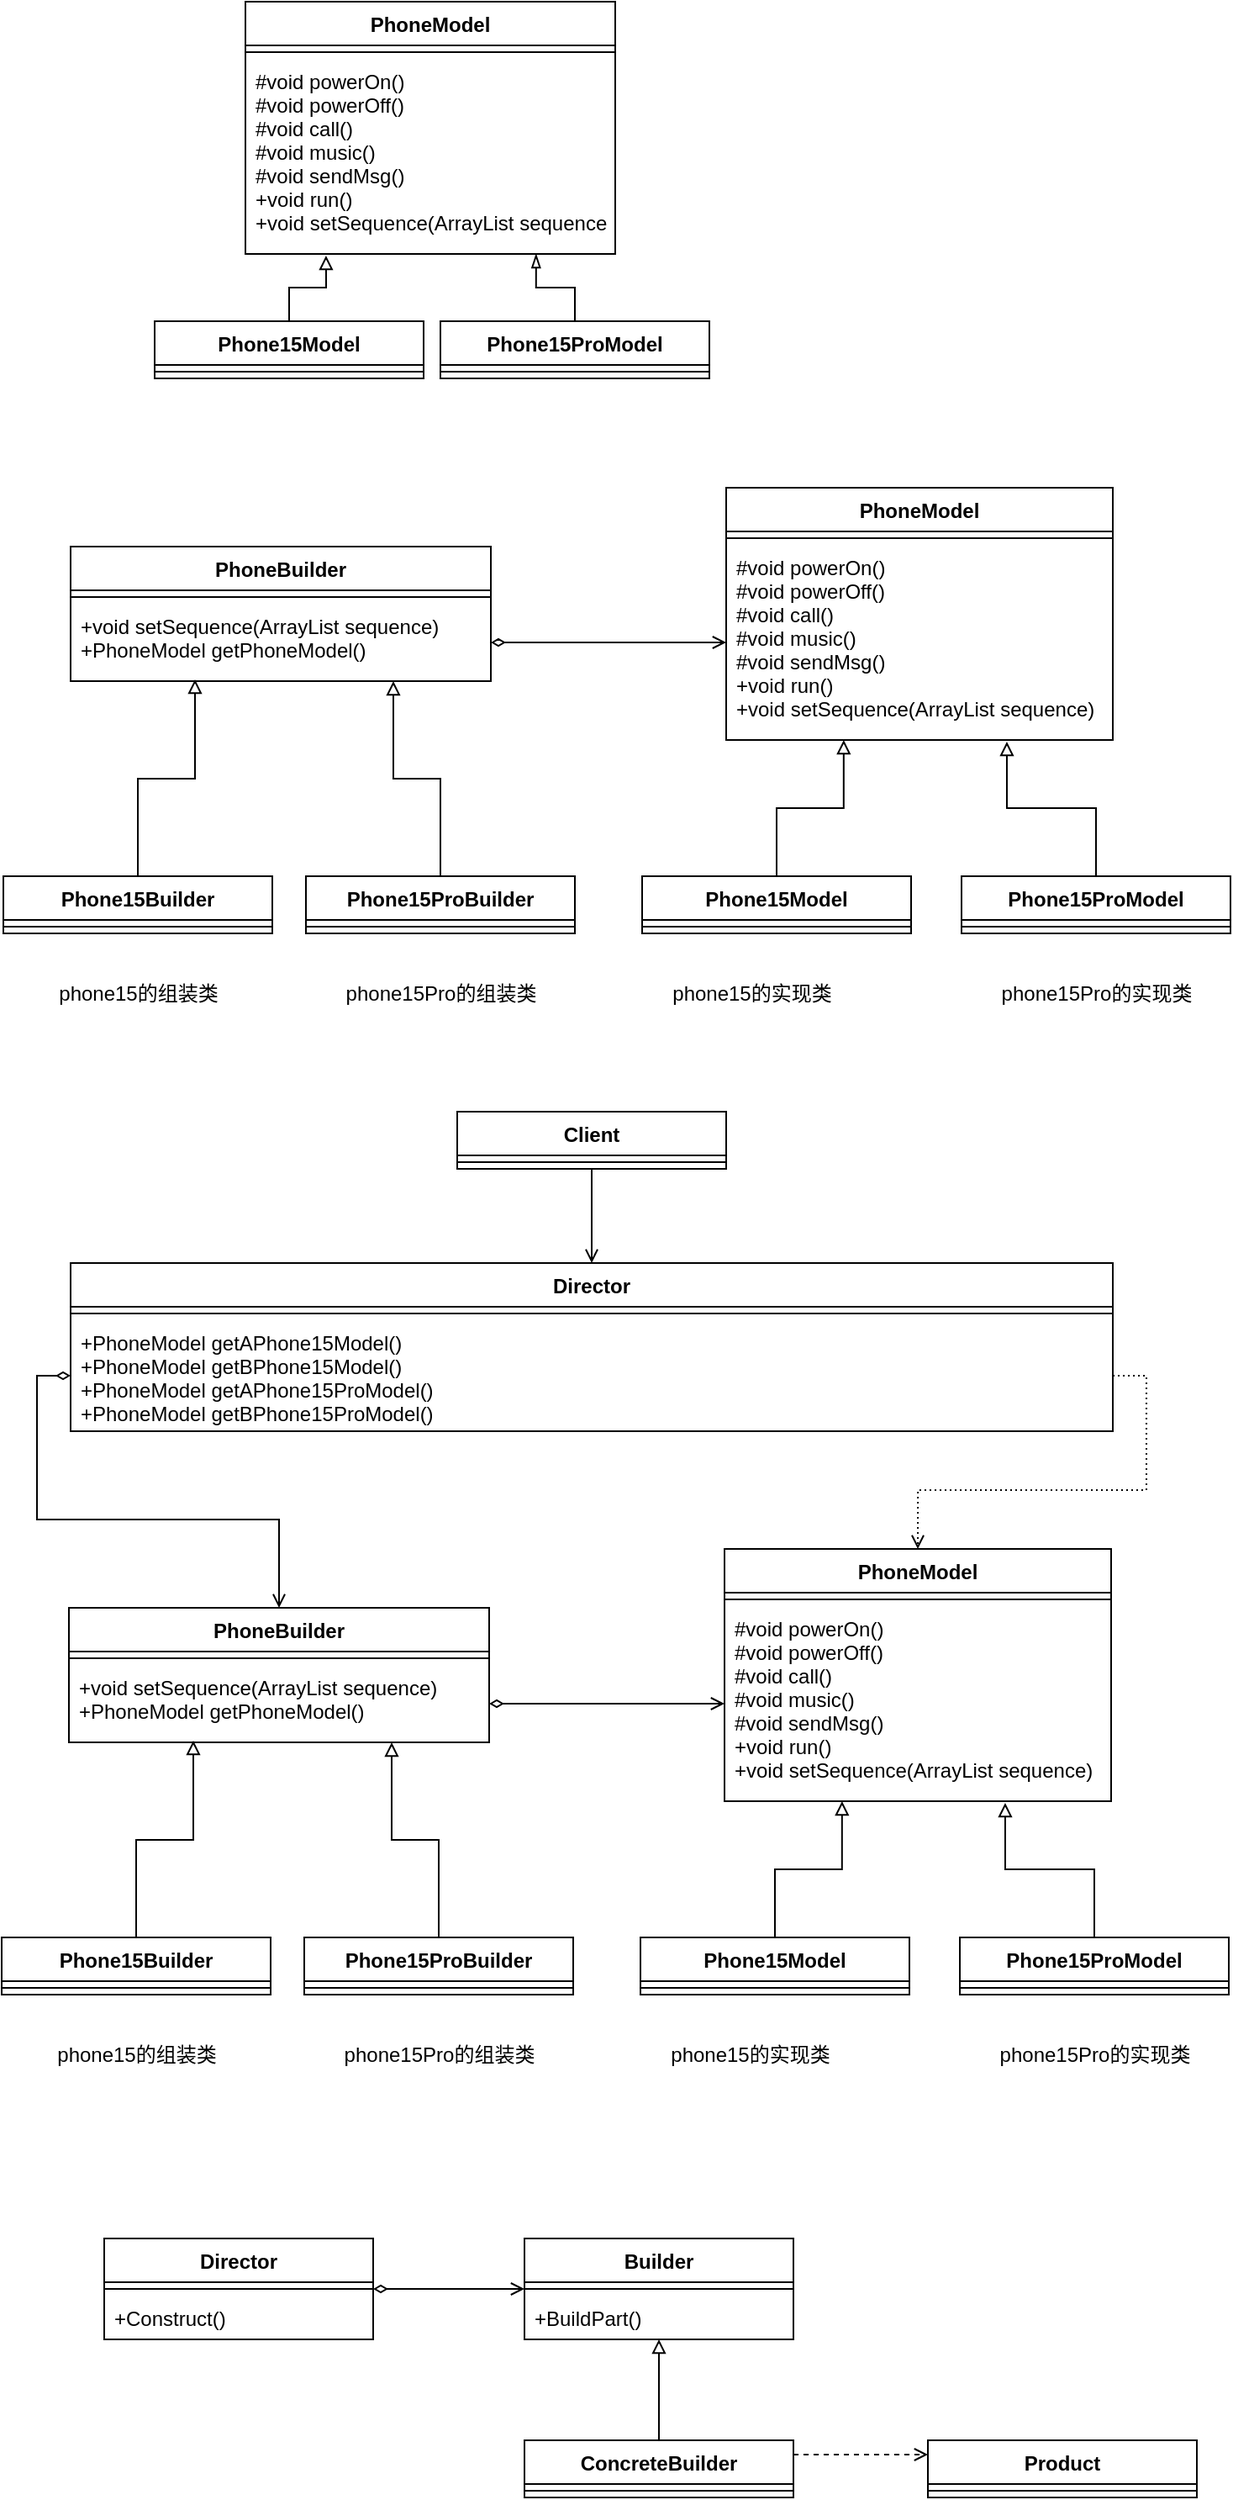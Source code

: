 <mxfile version="19.0.3" type="device"><diagram id="H--8k9hIdwZiGcRGPaLB" name="第 1 页"><mxGraphModel dx="1102" dy="1025" grid="1" gridSize="10" guides="1" tooltips="1" connect="1" arrows="1" fold="1" page="1" pageScale="1" pageWidth="827" pageHeight="1169" math="0" shadow="0"><root><mxCell id="0"/><mxCell id="1" parent="0"/><mxCell id="rwSIHqm1AoV3GWpLrN08-1" value="PhoneModel" style="swimlane;fontStyle=1;align=center;verticalAlign=top;childLayout=stackLayout;horizontal=1;startSize=26;horizontalStack=0;resizeParent=1;resizeParentMax=0;resizeLast=0;collapsible=1;marginBottom=0;" vertex="1" parent="1"><mxGeometry x="194" y="270" width="220" height="150" as="geometry"/></mxCell><mxCell id="rwSIHqm1AoV3GWpLrN08-3" value="" style="line;strokeWidth=1;fillColor=none;align=left;verticalAlign=middle;spacingTop=-1;spacingLeft=3;spacingRight=3;rotatable=0;labelPosition=right;points=[];portConstraint=eastwest;" vertex="1" parent="rwSIHqm1AoV3GWpLrN08-1"><mxGeometry y="26" width="220" height="8" as="geometry"/></mxCell><mxCell id="rwSIHqm1AoV3GWpLrN08-4" value="#void powerOn()&#10;#void powerOff()&#10;#void call()&#10;#void music()&#10;#void sendMsg()&#10;+void run()&#10;+void setSequence(ArrayList sequence)" style="text;strokeColor=none;fillColor=none;align=left;verticalAlign=top;spacingLeft=4;spacingRight=4;overflow=hidden;rotatable=0;points=[[0,0.5],[1,0.5]];portConstraint=eastwest;" vertex="1" parent="rwSIHqm1AoV3GWpLrN08-1"><mxGeometry y="34" width="220" height="116" as="geometry"/></mxCell><mxCell id="rwSIHqm1AoV3GWpLrN08-11" style="edgeStyle=orthogonalEdgeStyle;rounded=0;orthogonalLoop=1;jettySize=auto;html=1;exitX=0.5;exitY=0;exitDx=0;exitDy=0;entryX=0.218;entryY=1.009;entryDx=0;entryDy=0;entryPerimeter=0;endArrow=block;endFill=0;" edge="1" parent="1" source="rwSIHqm1AoV3GWpLrN08-5" target="rwSIHqm1AoV3GWpLrN08-4"><mxGeometry relative="1" as="geometry"/></mxCell><mxCell id="rwSIHqm1AoV3GWpLrN08-5" value="Phone15Model" style="swimlane;fontStyle=1;align=center;verticalAlign=top;childLayout=stackLayout;horizontal=1;startSize=26;horizontalStack=0;resizeParent=1;resizeParentMax=0;resizeLast=0;collapsible=1;marginBottom=0;" vertex="1" parent="1"><mxGeometry x="140" y="460" width="160" height="34" as="geometry"/></mxCell><mxCell id="rwSIHqm1AoV3GWpLrN08-7" value="" style="line;strokeWidth=1;fillColor=none;align=left;verticalAlign=middle;spacingTop=-1;spacingLeft=3;spacingRight=3;rotatable=0;labelPosition=right;points=[];portConstraint=eastwest;" vertex="1" parent="rwSIHqm1AoV3GWpLrN08-5"><mxGeometry y="26" width="160" height="8" as="geometry"/></mxCell><mxCell id="rwSIHqm1AoV3GWpLrN08-12" style="edgeStyle=orthogonalEdgeStyle;rounded=0;orthogonalLoop=1;jettySize=auto;html=1;exitX=0.5;exitY=0;exitDx=0;exitDy=0;entryX=0.786;entryY=1;entryDx=0;entryDy=0;entryPerimeter=0;endArrow=blockThin;endFill=0;" edge="1" parent="1" source="rwSIHqm1AoV3GWpLrN08-9" target="rwSIHqm1AoV3GWpLrN08-4"><mxGeometry relative="1" as="geometry"/></mxCell><mxCell id="rwSIHqm1AoV3GWpLrN08-9" value="Phone15ProModel" style="swimlane;fontStyle=1;align=center;verticalAlign=top;childLayout=stackLayout;horizontal=1;startSize=26;horizontalStack=0;resizeParent=1;resizeParentMax=0;resizeLast=0;collapsible=1;marginBottom=0;" vertex="1" parent="1"><mxGeometry x="310" y="460" width="160" height="34" as="geometry"/></mxCell><mxCell id="rwSIHqm1AoV3GWpLrN08-10" value="" style="line;strokeWidth=1;fillColor=none;align=left;verticalAlign=middle;spacingTop=-1;spacingLeft=3;spacingRight=3;rotatable=0;labelPosition=right;points=[];portConstraint=eastwest;" vertex="1" parent="rwSIHqm1AoV3GWpLrN08-9"><mxGeometry y="26" width="160" height="8" as="geometry"/></mxCell><mxCell id="rwSIHqm1AoV3GWpLrN08-13" value="PhoneModel" style="swimlane;fontStyle=1;align=center;verticalAlign=top;childLayout=stackLayout;horizontal=1;startSize=26;horizontalStack=0;resizeParent=1;resizeParentMax=0;resizeLast=0;collapsible=1;marginBottom=0;" vertex="1" parent="1"><mxGeometry x="480" y="559" width="230" height="150" as="geometry"/></mxCell><mxCell id="rwSIHqm1AoV3GWpLrN08-14" value="" style="line;strokeWidth=1;fillColor=none;align=left;verticalAlign=middle;spacingTop=-1;spacingLeft=3;spacingRight=3;rotatable=0;labelPosition=right;points=[];portConstraint=eastwest;" vertex="1" parent="rwSIHqm1AoV3GWpLrN08-13"><mxGeometry y="26" width="230" height="8" as="geometry"/></mxCell><mxCell id="rwSIHqm1AoV3GWpLrN08-15" value="#void powerOn()&#10;#void powerOff()&#10;#void call()&#10;#void music()&#10;#void sendMsg()&#10;+void run()&#10;+void setSequence(ArrayList sequence)" style="text;strokeColor=none;fillColor=none;align=left;verticalAlign=top;spacingLeft=4;spacingRight=4;overflow=hidden;rotatable=0;points=[[0,0.5],[1,0.5]];portConstraint=eastwest;" vertex="1" parent="rwSIHqm1AoV3GWpLrN08-13"><mxGeometry y="34" width="230" height="116" as="geometry"/></mxCell><mxCell id="rwSIHqm1AoV3GWpLrN08-16" value="PhoneBuilder" style="swimlane;fontStyle=1;align=center;verticalAlign=top;childLayout=stackLayout;horizontal=1;startSize=26;horizontalStack=0;resizeParent=1;resizeParentMax=0;resizeLast=0;collapsible=1;marginBottom=0;" vertex="1" parent="1"><mxGeometry x="90" y="594" width="250" height="80" as="geometry"/></mxCell><mxCell id="rwSIHqm1AoV3GWpLrN08-18" value="" style="line;strokeWidth=1;fillColor=none;align=left;verticalAlign=middle;spacingTop=-1;spacingLeft=3;spacingRight=3;rotatable=0;labelPosition=right;points=[];portConstraint=eastwest;" vertex="1" parent="rwSIHqm1AoV3GWpLrN08-16"><mxGeometry y="26" width="250" height="8" as="geometry"/></mxCell><mxCell id="rwSIHqm1AoV3GWpLrN08-19" value="+void setSequence(ArrayList sequence)&#10;+PhoneModel getPhoneModel()" style="text;strokeColor=none;fillColor=none;align=left;verticalAlign=top;spacingLeft=4;spacingRight=4;overflow=hidden;rotatable=0;points=[[0,0.5],[1,0.5]];portConstraint=eastwest;" vertex="1" parent="rwSIHqm1AoV3GWpLrN08-16"><mxGeometry y="34" width="250" height="46" as="geometry"/></mxCell><mxCell id="rwSIHqm1AoV3GWpLrN08-29" style="edgeStyle=orthogonalEdgeStyle;rounded=0;orthogonalLoop=1;jettySize=auto;html=1;exitX=0.5;exitY=0;exitDx=0;exitDy=0;entryX=0.296;entryY=0.978;entryDx=0;entryDy=0;entryPerimeter=0;endArrow=block;endFill=0;" edge="1" parent="1" source="rwSIHqm1AoV3GWpLrN08-20" target="rwSIHqm1AoV3GWpLrN08-19"><mxGeometry relative="1" as="geometry"/></mxCell><mxCell id="rwSIHqm1AoV3GWpLrN08-20" value="Phone15Builder" style="swimlane;fontStyle=1;align=center;verticalAlign=top;childLayout=stackLayout;horizontal=1;startSize=26;horizontalStack=0;resizeParent=1;resizeParentMax=0;resizeLast=0;collapsible=1;marginBottom=0;" vertex="1" parent="1"><mxGeometry x="50" y="790" width="160" height="34" as="geometry"/></mxCell><mxCell id="rwSIHqm1AoV3GWpLrN08-21" value="" style="line;strokeWidth=1;fillColor=none;align=left;verticalAlign=middle;spacingTop=-1;spacingLeft=3;spacingRight=3;rotatable=0;labelPosition=right;points=[];portConstraint=eastwest;" vertex="1" parent="rwSIHqm1AoV3GWpLrN08-20"><mxGeometry y="26" width="160" height="8" as="geometry"/></mxCell><mxCell id="rwSIHqm1AoV3GWpLrN08-30" style="edgeStyle=orthogonalEdgeStyle;rounded=0;orthogonalLoop=1;jettySize=auto;html=1;exitX=0.5;exitY=0;exitDx=0;exitDy=0;entryX=0.768;entryY=1;entryDx=0;entryDy=0;entryPerimeter=0;endArrow=block;endFill=0;" edge="1" parent="1" source="rwSIHqm1AoV3GWpLrN08-22" target="rwSIHqm1AoV3GWpLrN08-19"><mxGeometry relative="1" as="geometry"/></mxCell><mxCell id="rwSIHqm1AoV3GWpLrN08-22" value="Phone15ProBuilder" style="swimlane;fontStyle=1;align=center;verticalAlign=top;childLayout=stackLayout;horizontal=1;startSize=26;horizontalStack=0;resizeParent=1;resizeParentMax=0;resizeLast=0;collapsible=1;marginBottom=0;" vertex="1" parent="1"><mxGeometry x="230" y="790" width="160" height="34" as="geometry"/></mxCell><mxCell id="rwSIHqm1AoV3GWpLrN08-23" value="" style="line;strokeWidth=1;fillColor=none;align=left;verticalAlign=middle;spacingTop=-1;spacingLeft=3;spacingRight=3;rotatable=0;labelPosition=right;points=[];portConstraint=eastwest;" vertex="1" parent="rwSIHqm1AoV3GWpLrN08-22"><mxGeometry y="26" width="160" height="8" as="geometry"/></mxCell><mxCell id="rwSIHqm1AoV3GWpLrN08-31" style="edgeStyle=orthogonalEdgeStyle;rounded=0;orthogonalLoop=1;jettySize=auto;html=1;exitX=0.5;exitY=0;exitDx=0;exitDy=0;entryX=0.304;entryY=1;entryDx=0;entryDy=0;entryPerimeter=0;endArrow=block;endFill=0;" edge="1" parent="1" source="rwSIHqm1AoV3GWpLrN08-24" target="rwSIHqm1AoV3GWpLrN08-15"><mxGeometry relative="1" as="geometry"/></mxCell><mxCell id="rwSIHqm1AoV3GWpLrN08-24" value="Phone15Model" style="swimlane;fontStyle=1;align=center;verticalAlign=top;childLayout=stackLayout;horizontal=1;startSize=26;horizontalStack=0;resizeParent=1;resizeParentMax=0;resizeLast=0;collapsible=1;marginBottom=0;" vertex="1" parent="1"><mxGeometry x="430" y="790" width="160" height="34" as="geometry"/></mxCell><mxCell id="rwSIHqm1AoV3GWpLrN08-25" value="" style="line;strokeWidth=1;fillColor=none;align=left;verticalAlign=middle;spacingTop=-1;spacingLeft=3;spacingRight=3;rotatable=0;labelPosition=right;points=[];portConstraint=eastwest;" vertex="1" parent="rwSIHqm1AoV3GWpLrN08-24"><mxGeometry y="26" width="160" height="8" as="geometry"/></mxCell><mxCell id="rwSIHqm1AoV3GWpLrN08-32" style="edgeStyle=orthogonalEdgeStyle;rounded=0;orthogonalLoop=1;jettySize=auto;html=1;exitX=0.5;exitY=0;exitDx=0;exitDy=0;entryX=0.726;entryY=1.009;entryDx=0;entryDy=0;entryPerimeter=0;endArrow=block;endFill=0;" edge="1" parent="1" source="rwSIHqm1AoV3GWpLrN08-26" target="rwSIHqm1AoV3GWpLrN08-15"><mxGeometry relative="1" as="geometry"/></mxCell><mxCell id="rwSIHqm1AoV3GWpLrN08-26" value="Phone15ProModel" style="swimlane;fontStyle=1;align=center;verticalAlign=top;childLayout=stackLayout;horizontal=1;startSize=26;horizontalStack=0;resizeParent=1;resizeParentMax=0;resizeLast=0;collapsible=1;marginBottom=0;" vertex="1" parent="1"><mxGeometry x="620" y="790" width="160" height="34" as="geometry"/></mxCell><mxCell id="rwSIHqm1AoV3GWpLrN08-27" value="" style="line;strokeWidth=1;fillColor=none;align=left;verticalAlign=middle;spacingTop=-1;spacingLeft=3;spacingRight=3;rotatable=0;labelPosition=right;points=[];portConstraint=eastwest;" vertex="1" parent="rwSIHqm1AoV3GWpLrN08-26"><mxGeometry y="26" width="160" height="8" as="geometry"/></mxCell><mxCell id="rwSIHqm1AoV3GWpLrN08-28" style="edgeStyle=orthogonalEdgeStyle;rounded=0;orthogonalLoop=1;jettySize=auto;html=1;exitX=1;exitY=0.5;exitDx=0;exitDy=0;entryX=0;entryY=0.5;entryDx=0;entryDy=0;endArrow=open;endFill=0;startArrow=diamondThin;startFill=0;" edge="1" parent="1" source="rwSIHqm1AoV3GWpLrN08-19" target="rwSIHqm1AoV3GWpLrN08-15"><mxGeometry relative="1" as="geometry"/></mxCell><mxCell id="rwSIHqm1AoV3GWpLrN08-33" value="phone15的组装类" style="text;html=1;align=center;verticalAlign=middle;resizable=0;points=[];autosize=1;strokeColor=none;fillColor=none;" vertex="1" parent="1"><mxGeometry x="75" y="850" width="110" height="20" as="geometry"/></mxCell><mxCell id="rwSIHqm1AoV3GWpLrN08-34" value="phone15Pro的组装类" style="text;html=1;align=center;verticalAlign=middle;resizable=0;points=[];autosize=1;strokeColor=none;fillColor=none;" vertex="1" parent="1"><mxGeometry x="245" y="850" width="130" height="20" as="geometry"/></mxCell><mxCell id="rwSIHqm1AoV3GWpLrN08-35" value="phone15的实现类" style="text;html=1;align=center;verticalAlign=middle;resizable=0;points=[];autosize=1;strokeColor=none;fillColor=none;" vertex="1" parent="1"><mxGeometry x="440" y="850" width="110" height="20" as="geometry"/></mxCell><mxCell id="rwSIHqm1AoV3GWpLrN08-36" value="phone15Pro的实现类" style="text;html=1;align=center;verticalAlign=middle;resizable=0;points=[];autosize=1;strokeColor=none;fillColor=none;" vertex="1" parent="1"><mxGeometry x="635" y="850" width="130" height="20" as="geometry"/></mxCell><mxCell id="rwSIHqm1AoV3GWpLrN08-58" value="PhoneModel" style="swimlane;fontStyle=1;align=center;verticalAlign=top;childLayout=stackLayout;horizontal=1;startSize=26;horizontalStack=0;resizeParent=1;resizeParentMax=0;resizeLast=0;collapsible=1;marginBottom=0;" vertex="1" parent="1"><mxGeometry x="479" y="1190" width="230" height="150" as="geometry"/></mxCell><mxCell id="rwSIHqm1AoV3GWpLrN08-59" value="" style="line;strokeWidth=1;fillColor=none;align=left;verticalAlign=middle;spacingTop=-1;spacingLeft=3;spacingRight=3;rotatable=0;labelPosition=right;points=[];portConstraint=eastwest;" vertex="1" parent="rwSIHqm1AoV3GWpLrN08-58"><mxGeometry y="26" width="230" height="8" as="geometry"/></mxCell><mxCell id="rwSIHqm1AoV3GWpLrN08-60" value="#void powerOn()&#10;#void powerOff()&#10;#void call()&#10;#void music()&#10;#void sendMsg()&#10;+void run()&#10;+void setSequence(ArrayList sequence)" style="text;strokeColor=none;fillColor=none;align=left;verticalAlign=top;spacingLeft=4;spacingRight=4;overflow=hidden;rotatable=0;points=[[0,0.5],[1,0.5]];portConstraint=eastwest;" vertex="1" parent="rwSIHqm1AoV3GWpLrN08-58"><mxGeometry y="34" width="230" height="116" as="geometry"/></mxCell><mxCell id="rwSIHqm1AoV3GWpLrN08-61" value="PhoneBuilder" style="swimlane;fontStyle=1;align=center;verticalAlign=top;childLayout=stackLayout;horizontal=1;startSize=26;horizontalStack=0;resizeParent=1;resizeParentMax=0;resizeLast=0;collapsible=1;marginBottom=0;" vertex="1" parent="1"><mxGeometry x="89" y="1225" width="250" height="80" as="geometry"/></mxCell><mxCell id="rwSIHqm1AoV3GWpLrN08-62" value="" style="line;strokeWidth=1;fillColor=none;align=left;verticalAlign=middle;spacingTop=-1;spacingLeft=3;spacingRight=3;rotatable=0;labelPosition=right;points=[];portConstraint=eastwest;" vertex="1" parent="rwSIHqm1AoV3GWpLrN08-61"><mxGeometry y="26" width="250" height="8" as="geometry"/></mxCell><mxCell id="rwSIHqm1AoV3GWpLrN08-63" value="+void setSequence(ArrayList sequence)&#10;+PhoneModel getPhoneModel()" style="text;strokeColor=none;fillColor=none;align=left;verticalAlign=top;spacingLeft=4;spacingRight=4;overflow=hidden;rotatable=0;points=[[0,0.5],[1,0.5]];portConstraint=eastwest;" vertex="1" parent="rwSIHqm1AoV3GWpLrN08-61"><mxGeometry y="34" width="250" height="46" as="geometry"/></mxCell><mxCell id="rwSIHqm1AoV3GWpLrN08-64" style="edgeStyle=orthogonalEdgeStyle;rounded=0;orthogonalLoop=1;jettySize=auto;html=1;exitX=0.5;exitY=0;exitDx=0;exitDy=0;entryX=0.296;entryY=0.978;entryDx=0;entryDy=0;entryPerimeter=0;endArrow=block;endFill=0;" edge="1" parent="1" source="rwSIHqm1AoV3GWpLrN08-65" target="rwSIHqm1AoV3GWpLrN08-63"><mxGeometry relative="1" as="geometry"/></mxCell><mxCell id="rwSIHqm1AoV3GWpLrN08-65" value="Phone15Builder" style="swimlane;fontStyle=1;align=center;verticalAlign=top;childLayout=stackLayout;horizontal=1;startSize=26;horizontalStack=0;resizeParent=1;resizeParentMax=0;resizeLast=0;collapsible=1;marginBottom=0;" vertex="1" parent="1"><mxGeometry x="49" y="1421" width="160" height="34" as="geometry"/></mxCell><mxCell id="rwSIHqm1AoV3GWpLrN08-66" value="" style="line;strokeWidth=1;fillColor=none;align=left;verticalAlign=middle;spacingTop=-1;spacingLeft=3;spacingRight=3;rotatable=0;labelPosition=right;points=[];portConstraint=eastwest;" vertex="1" parent="rwSIHqm1AoV3GWpLrN08-65"><mxGeometry y="26" width="160" height="8" as="geometry"/></mxCell><mxCell id="rwSIHqm1AoV3GWpLrN08-67" style="edgeStyle=orthogonalEdgeStyle;rounded=0;orthogonalLoop=1;jettySize=auto;html=1;exitX=0.5;exitY=0;exitDx=0;exitDy=0;entryX=0.768;entryY=1;entryDx=0;entryDy=0;entryPerimeter=0;endArrow=block;endFill=0;" edge="1" parent="1" source="rwSIHqm1AoV3GWpLrN08-68" target="rwSIHqm1AoV3GWpLrN08-63"><mxGeometry relative="1" as="geometry"/></mxCell><mxCell id="rwSIHqm1AoV3GWpLrN08-68" value="Phone15ProBuilder" style="swimlane;fontStyle=1;align=center;verticalAlign=top;childLayout=stackLayout;horizontal=1;startSize=26;horizontalStack=0;resizeParent=1;resizeParentMax=0;resizeLast=0;collapsible=1;marginBottom=0;" vertex="1" parent="1"><mxGeometry x="229" y="1421" width="160" height="34" as="geometry"/></mxCell><mxCell id="rwSIHqm1AoV3GWpLrN08-69" value="" style="line;strokeWidth=1;fillColor=none;align=left;verticalAlign=middle;spacingTop=-1;spacingLeft=3;spacingRight=3;rotatable=0;labelPosition=right;points=[];portConstraint=eastwest;" vertex="1" parent="rwSIHqm1AoV3GWpLrN08-68"><mxGeometry y="26" width="160" height="8" as="geometry"/></mxCell><mxCell id="rwSIHqm1AoV3GWpLrN08-70" style="edgeStyle=orthogonalEdgeStyle;rounded=0;orthogonalLoop=1;jettySize=auto;html=1;exitX=0.5;exitY=0;exitDx=0;exitDy=0;entryX=0.304;entryY=1;entryDx=0;entryDy=0;entryPerimeter=0;endArrow=block;endFill=0;" edge="1" parent="1" source="rwSIHqm1AoV3GWpLrN08-71" target="rwSIHqm1AoV3GWpLrN08-60"><mxGeometry relative="1" as="geometry"/></mxCell><mxCell id="rwSIHqm1AoV3GWpLrN08-71" value="Phone15Model" style="swimlane;fontStyle=1;align=center;verticalAlign=top;childLayout=stackLayout;horizontal=1;startSize=26;horizontalStack=0;resizeParent=1;resizeParentMax=0;resizeLast=0;collapsible=1;marginBottom=0;" vertex="1" parent="1"><mxGeometry x="429" y="1421" width="160" height="34" as="geometry"/></mxCell><mxCell id="rwSIHqm1AoV3GWpLrN08-72" value="" style="line;strokeWidth=1;fillColor=none;align=left;verticalAlign=middle;spacingTop=-1;spacingLeft=3;spacingRight=3;rotatable=0;labelPosition=right;points=[];portConstraint=eastwest;" vertex="1" parent="rwSIHqm1AoV3GWpLrN08-71"><mxGeometry y="26" width="160" height="8" as="geometry"/></mxCell><mxCell id="rwSIHqm1AoV3GWpLrN08-73" style="edgeStyle=orthogonalEdgeStyle;rounded=0;orthogonalLoop=1;jettySize=auto;html=1;exitX=0.5;exitY=0;exitDx=0;exitDy=0;entryX=0.726;entryY=1.009;entryDx=0;entryDy=0;entryPerimeter=0;endArrow=block;endFill=0;" edge="1" parent="1" source="rwSIHqm1AoV3GWpLrN08-74" target="rwSIHqm1AoV3GWpLrN08-60"><mxGeometry relative="1" as="geometry"/></mxCell><mxCell id="rwSIHqm1AoV3GWpLrN08-74" value="Phone15ProModel" style="swimlane;fontStyle=1;align=center;verticalAlign=top;childLayout=stackLayout;horizontal=1;startSize=26;horizontalStack=0;resizeParent=1;resizeParentMax=0;resizeLast=0;collapsible=1;marginBottom=0;" vertex="1" parent="1"><mxGeometry x="619" y="1421" width="160" height="34" as="geometry"/></mxCell><mxCell id="rwSIHqm1AoV3GWpLrN08-75" value="" style="line;strokeWidth=1;fillColor=none;align=left;verticalAlign=middle;spacingTop=-1;spacingLeft=3;spacingRight=3;rotatable=0;labelPosition=right;points=[];portConstraint=eastwest;" vertex="1" parent="rwSIHqm1AoV3GWpLrN08-74"><mxGeometry y="26" width="160" height="8" as="geometry"/></mxCell><mxCell id="rwSIHqm1AoV3GWpLrN08-76" style="edgeStyle=orthogonalEdgeStyle;rounded=0;orthogonalLoop=1;jettySize=auto;html=1;exitX=1;exitY=0.5;exitDx=0;exitDy=0;entryX=0;entryY=0.5;entryDx=0;entryDy=0;endArrow=open;endFill=0;startArrow=diamondThin;startFill=0;" edge="1" parent="1" source="rwSIHqm1AoV3GWpLrN08-63" target="rwSIHqm1AoV3GWpLrN08-60"><mxGeometry relative="1" as="geometry"/></mxCell><mxCell id="rwSIHqm1AoV3GWpLrN08-77" value="phone15的组装类" style="text;html=1;align=center;verticalAlign=middle;resizable=0;points=[];autosize=1;strokeColor=none;fillColor=none;" vertex="1" parent="1"><mxGeometry x="74" y="1481" width="110" height="20" as="geometry"/></mxCell><mxCell id="rwSIHqm1AoV3GWpLrN08-78" value="phone15Pro的组装类" style="text;html=1;align=center;verticalAlign=middle;resizable=0;points=[];autosize=1;strokeColor=none;fillColor=none;" vertex="1" parent="1"><mxGeometry x="244" y="1481" width="130" height="20" as="geometry"/></mxCell><mxCell id="rwSIHqm1AoV3GWpLrN08-79" value="phone15的实现类" style="text;html=1;align=center;verticalAlign=middle;resizable=0;points=[];autosize=1;strokeColor=none;fillColor=none;" vertex="1" parent="1"><mxGeometry x="439" y="1481" width="110" height="20" as="geometry"/></mxCell><mxCell id="rwSIHqm1AoV3GWpLrN08-80" value="phone15Pro的实现类" style="text;html=1;align=center;verticalAlign=middle;resizable=0;points=[];autosize=1;strokeColor=none;fillColor=none;" vertex="1" parent="1"><mxGeometry x="634" y="1481" width="130" height="20" as="geometry"/></mxCell><mxCell id="rwSIHqm1AoV3GWpLrN08-81" value="Director" style="swimlane;fontStyle=1;align=center;verticalAlign=top;childLayout=stackLayout;horizontal=1;startSize=26;horizontalStack=0;resizeParent=1;resizeParentMax=0;resizeLast=0;collapsible=1;marginBottom=0;" vertex="1" parent="1"><mxGeometry x="90" y="1020" width="620" height="100" as="geometry"/></mxCell><mxCell id="rwSIHqm1AoV3GWpLrN08-83" value="" style="line;strokeWidth=1;fillColor=none;align=left;verticalAlign=middle;spacingTop=-1;spacingLeft=3;spacingRight=3;rotatable=0;labelPosition=right;points=[];portConstraint=eastwest;" vertex="1" parent="rwSIHqm1AoV3GWpLrN08-81"><mxGeometry y="26" width="620" height="8" as="geometry"/></mxCell><mxCell id="rwSIHqm1AoV3GWpLrN08-84" value="+PhoneModel getAPhone15Model()&#10;+PhoneModel getBPhone15Model()&#10;+PhoneModel getAPhone15ProModel()&#10;+PhoneModel getBPhone15ProModel()&#10;" style="text;strokeColor=none;fillColor=none;align=left;verticalAlign=top;spacingLeft=4;spacingRight=4;overflow=hidden;rotatable=0;points=[[0,0.5],[1,0.5]];portConstraint=eastwest;" vertex="1" parent="rwSIHqm1AoV3GWpLrN08-81"><mxGeometry y="34" width="620" height="66" as="geometry"/></mxCell><mxCell id="rwSIHqm1AoV3GWpLrN08-89" style="edgeStyle=orthogonalEdgeStyle;rounded=0;orthogonalLoop=1;jettySize=auto;html=1;exitX=0.5;exitY=1;exitDx=0;exitDy=0;startArrow=none;startFill=0;endArrow=open;endFill=0;" edge="1" parent="1" source="rwSIHqm1AoV3GWpLrN08-85" target="rwSIHqm1AoV3GWpLrN08-81"><mxGeometry relative="1" as="geometry"/></mxCell><mxCell id="rwSIHqm1AoV3GWpLrN08-85" value="Client" style="swimlane;fontStyle=1;align=center;verticalAlign=top;childLayout=stackLayout;horizontal=1;startSize=26;horizontalStack=0;resizeParent=1;resizeParentMax=0;resizeLast=0;collapsible=1;marginBottom=0;" vertex="1" parent="1"><mxGeometry x="320" y="930" width="160" height="34" as="geometry"/></mxCell><mxCell id="rwSIHqm1AoV3GWpLrN08-87" value="" style="line;strokeWidth=1;fillColor=none;align=left;verticalAlign=middle;spacingTop=-1;spacingLeft=3;spacingRight=3;rotatable=0;labelPosition=right;points=[];portConstraint=eastwest;" vertex="1" parent="rwSIHqm1AoV3GWpLrN08-85"><mxGeometry y="26" width="160" height="8" as="geometry"/></mxCell><mxCell id="rwSIHqm1AoV3GWpLrN08-90" style="edgeStyle=orthogonalEdgeStyle;rounded=0;orthogonalLoop=1;jettySize=auto;html=1;exitX=0;exitY=0.5;exitDx=0;exitDy=0;startArrow=diamondThin;startFill=0;endArrow=open;endFill=0;" edge="1" parent="1" source="rwSIHqm1AoV3GWpLrN08-84" target="rwSIHqm1AoV3GWpLrN08-61"><mxGeometry relative="1" as="geometry"/></mxCell><mxCell id="rwSIHqm1AoV3GWpLrN08-91" style="edgeStyle=orthogonalEdgeStyle;rounded=0;orthogonalLoop=1;jettySize=auto;html=1;exitX=1;exitY=0.5;exitDx=0;exitDy=0;startArrow=none;startFill=0;endArrow=open;endFill=0;dashed=1;dashPattern=1 2;" edge="1" parent="1" source="rwSIHqm1AoV3GWpLrN08-84" target="rwSIHqm1AoV3GWpLrN08-58"><mxGeometry relative="1" as="geometry"/></mxCell><mxCell id="rwSIHqm1AoV3GWpLrN08-106" style="edgeStyle=orthogonalEdgeStyle;rounded=0;orthogonalLoop=1;jettySize=auto;html=1;exitX=1;exitY=0.5;exitDx=0;exitDy=0;entryX=0;entryY=-0.154;entryDx=0;entryDy=0;entryPerimeter=0;startArrow=diamondThin;startFill=0;endArrow=open;endFill=0;" edge="1" parent="1" source="rwSIHqm1AoV3GWpLrN08-92" target="rwSIHqm1AoV3GWpLrN08-99"><mxGeometry relative="1" as="geometry"/></mxCell><mxCell id="rwSIHqm1AoV3GWpLrN08-92" value="Director&#10;" style="swimlane;fontStyle=1;align=center;verticalAlign=top;childLayout=stackLayout;horizontal=1;startSize=26;horizontalStack=0;resizeParent=1;resizeParentMax=0;resizeLast=0;collapsible=1;marginBottom=0;" vertex="1" parent="1"><mxGeometry x="110" y="1600" width="160" height="60" as="geometry"/></mxCell><mxCell id="rwSIHqm1AoV3GWpLrN08-94" value="" style="line;strokeWidth=1;fillColor=none;align=left;verticalAlign=middle;spacingTop=-1;spacingLeft=3;spacingRight=3;rotatable=0;labelPosition=right;points=[];portConstraint=eastwest;" vertex="1" parent="rwSIHqm1AoV3GWpLrN08-92"><mxGeometry y="26" width="160" height="8" as="geometry"/></mxCell><mxCell id="rwSIHqm1AoV3GWpLrN08-95" value="+Construct()" style="text;strokeColor=none;fillColor=none;align=left;verticalAlign=top;spacingLeft=4;spacingRight=4;overflow=hidden;rotatable=0;points=[[0,0.5],[1,0.5]];portConstraint=eastwest;" vertex="1" parent="rwSIHqm1AoV3GWpLrN08-92"><mxGeometry y="34" width="160" height="26" as="geometry"/></mxCell><mxCell id="rwSIHqm1AoV3GWpLrN08-96" value="Builder" style="swimlane;fontStyle=1;align=center;verticalAlign=top;childLayout=stackLayout;horizontal=1;startSize=26;horizontalStack=0;resizeParent=1;resizeParentMax=0;resizeLast=0;collapsible=1;marginBottom=0;" vertex="1" parent="1"><mxGeometry x="360" y="1600" width="160" height="60" as="geometry"/></mxCell><mxCell id="rwSIHqm1AoV3GWpLrN08-98" value="" style="line;strokeWidth=1;fillColor=none;align=left;verticalAlign=middle;spacingTop=-1;spacingLeft=3;spacingRight=3;rotatable=0;labelPosition=right;points=[];portConstraint=eastwest;" vertex="1" parent="rwSIHqm1AoV3GWpLrN08-96"><mxGeometry y="26" width="160" height="8" as="geometry"/></mxCell><mxCell id="rwSIHqm1AoV3GWpLrN08-99" value="+BuildPart()" style="text;strokeColor=none;fillColor=none;align=left;verticalAlign=top;spacingLeft=4;spacingRight=4;overflow=hidden;rotatable=0;points=[[0,0.5],[1,0.5]];portConstraint=eastwest;" vertex="1" parent="rwSIHqm1AoV3GWpLrN08-96"><mxGeometry y="34" width="160" height="26" as="geometry"/></mxCell><mxCell id="rwSIHqm1AoV3GWpLrN08-107" style="edgeStyle=orthogonalEdgeStyle;rounded=0;orthogonalLoop=1;jettySize=auto;html=1;exitX=0.5;exitY=0;exitDx=0;exitDy=0;entryX=0.5;entryY=1;entryDx=0;entryDy=0;entryPerimeter=0;startArrow=none;startFill=0;endArrow=block;endFill=0;" edge="1" parent="1" source="rwSIHqm1AoV3GWpLrN08-100" target="rwSIHqm1AoV3GWpLrN08-99"><mxGeometry relative="1" as="geometry"/></mxCell><mxCell id="rwSIHqm1AoV3GWpLrN08-108" style="edgeStyle=orthogonalEdgeStyle;rounded=0;orthogonalLoop=1;jettySize=auto;html=1;exitX=1;exitY=0.25;exitDx=0;exitDy=0;entryX=0;entryY=0.25;entryDx=0;entryDy=0;startArrow=none;startFill=0;endArrow=open;endFill=0;dashed=1;" edge="1" parent="1" source="rwSIHqm1AoV3GWpLrN08-100" target="rwSIHqm1AoV3GWpLrN08-103"><mxGeometry relative="1" as="geometry"/></mxCell><mxCell id="rwSIHqm1AoV3GWpLrN08-100" value="ConcreteBuilder" style="swimlane;fontStyle=1;align=center;verticalAlign=top;childLayout=stackLayout;horizontal=1;startSize=26;horizontalStack=0;resizeParent=1;resizeParentMax=0;resizeLast=0;collapsible=1;marginBottom=0;" vertex="1" parent="1"><mxGeometry x="360" y="1720" width="160" height="34" as="geometry"/></mxCell><mxCell id="rwSIHqm1AoV3GWpLrN08-101" value="" style="line;strokeWidth=1;fillColor=none;align=left;verticalAlign=middle;spacingTop=-1;spacingLeft=3;spacingRight=3;rotatable=0;labelPosition=right;points=[];portConstraint=eastwest;" vertex="1" parent="rwSIHqm1AoV3GWpLrN08-100"><mxGeometry y="26" width="160" height="8" as="geometry"/></mxCell><mxCell id="rwSIHqm1AoV3GWpLrN08-103" value="Product" style="swimlane;fontStyle=1;align=center;verticalAlign=top;childLayout=stackLayout;horizontal=1;startSize=26;horizontalStack=0;resizeParent=1;resizeParentMax=0;resizeLast=0;collapsible=1;marginBottom=0;" vertex="1" parent="1"><mxGeometry x="600" y="1720" width="160" height="34" as="geometry"/></mxCell><mxCell id="rwSIHqm1AoV3GWpLrN08-104" value="" style="line;strokeWidth=1;fillColor=none;align=left;verticalAlign=middle;spacingTop=-1;spacingLeft=3;spacingRight=3;rotatable=0;labelPosition=right;points=[];portConstraint=eastwest;" vertex="1" parent="rwSIHqm1AoV3GWpLrN08-103"><mxGeometry y="26" width="160" height="8" as="geometry"/></mxCell></root></mxGraphModel></diagram></mxfile>